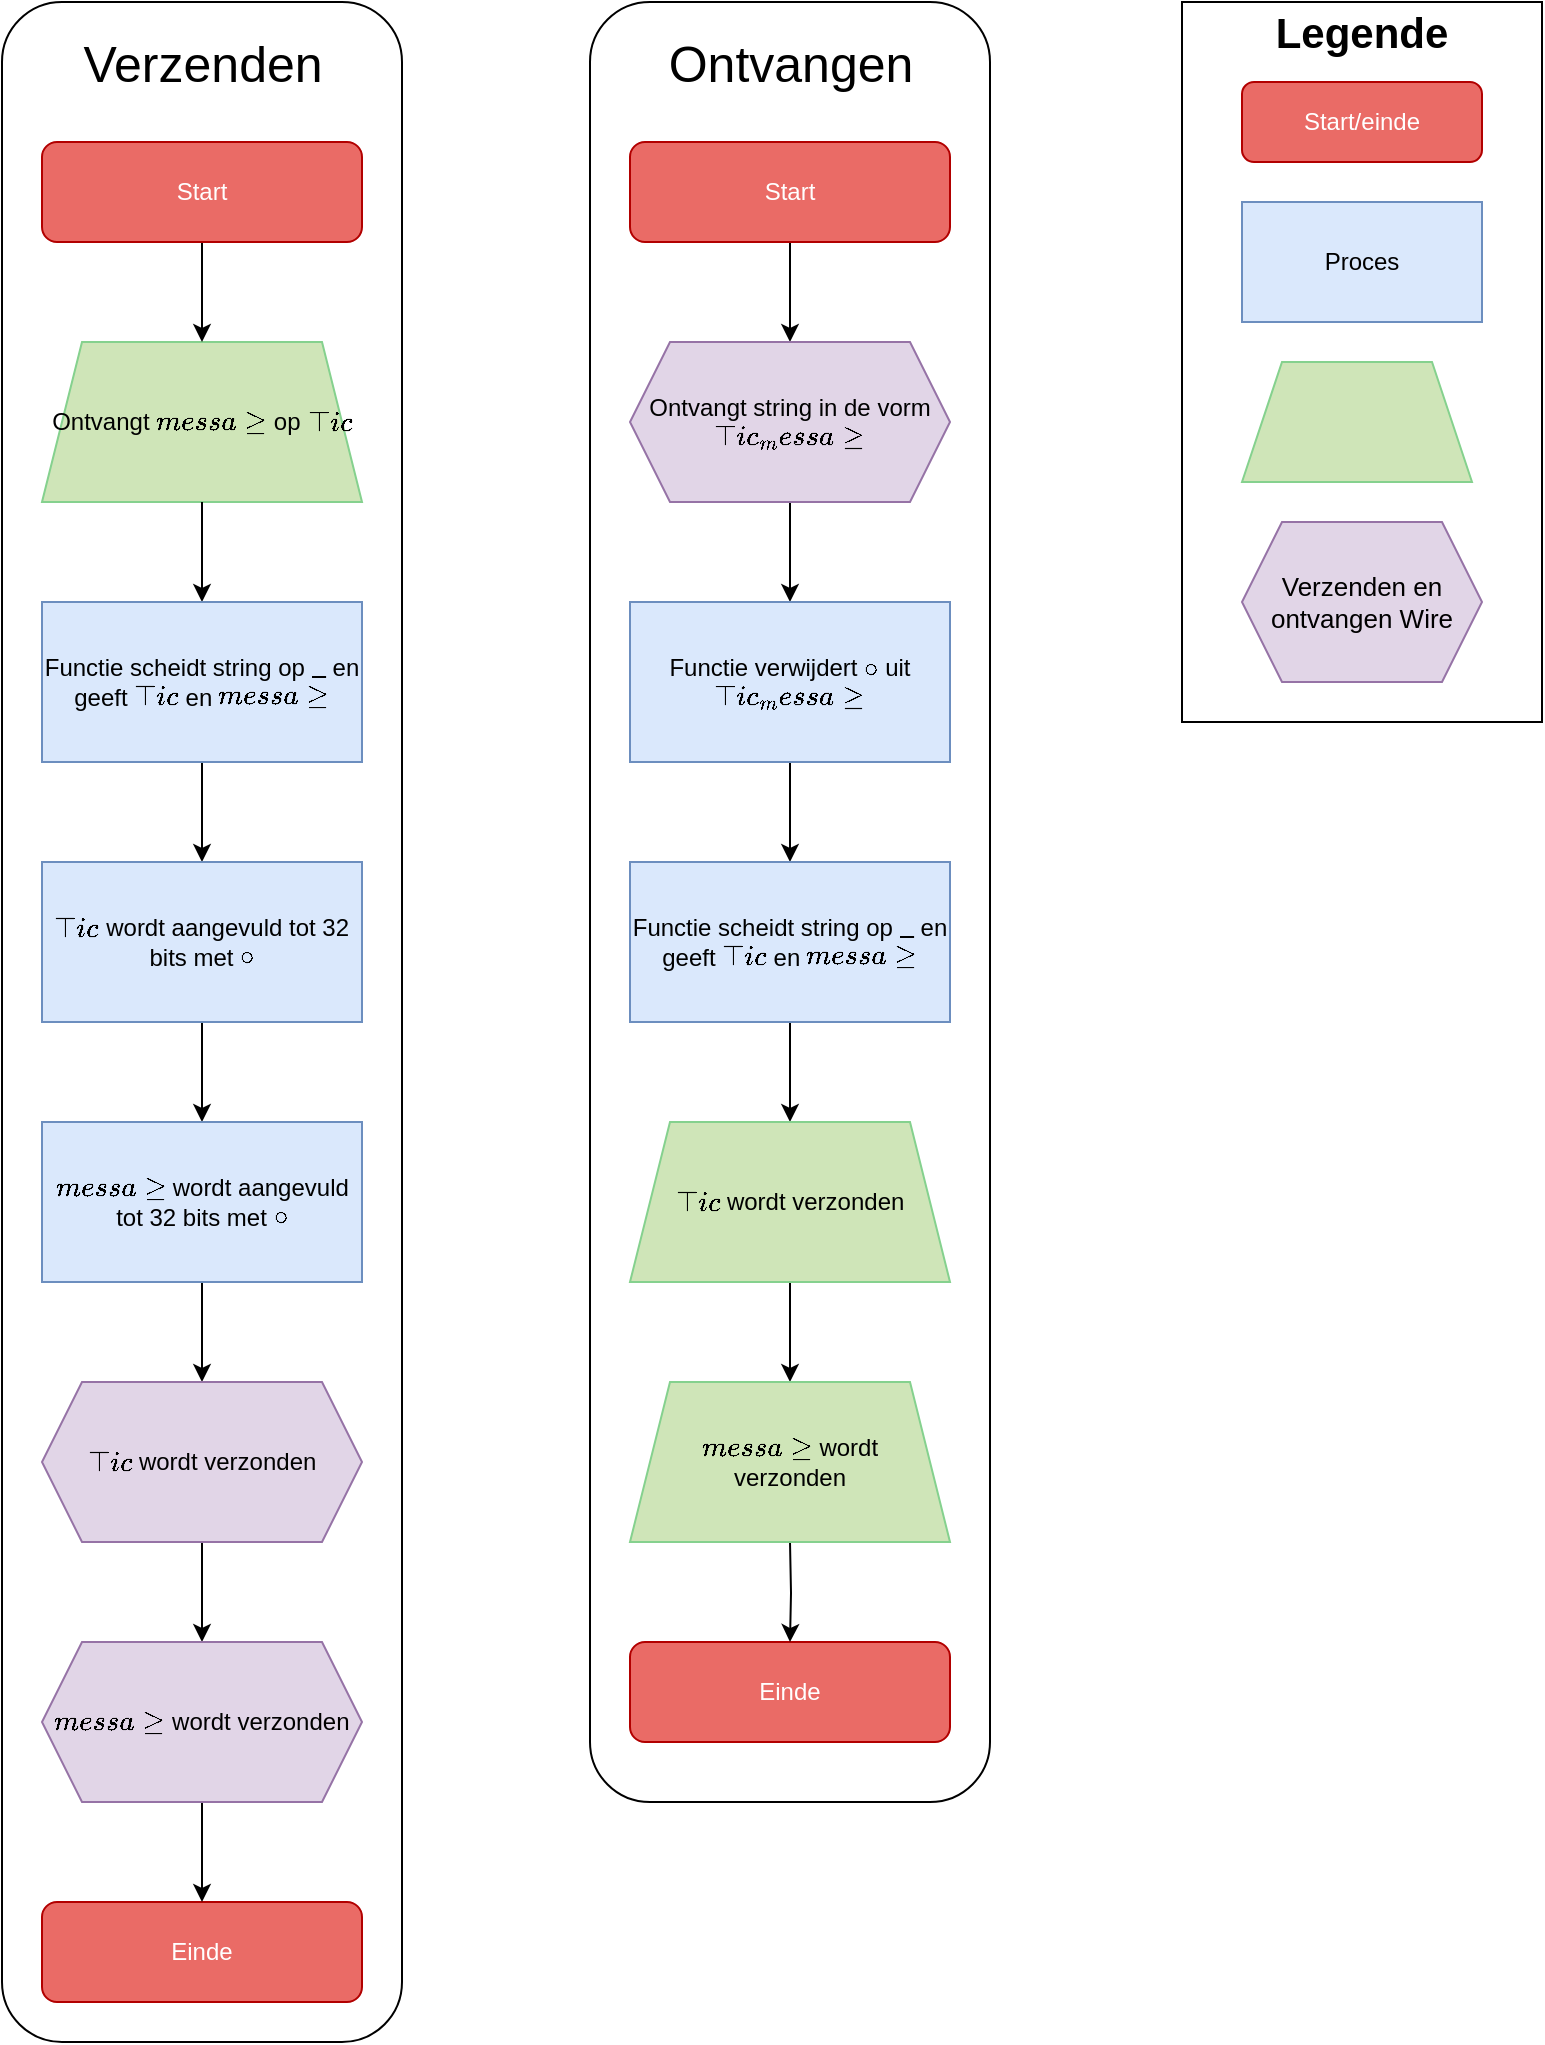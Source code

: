 <mxfile version="18.0.6" type="device"><diagram id="snxoj2B8UEFntWzTZE5-" name="Seite-1"><mxGraphModel dx="1422" dy="878" grid="1" gridSize="10" guides="1" tooltips="1" connect="1" arrows="1" fold="1" page="1" pageScale="1" pageWidth="827" pageHeight="1169" math="0" shadow="0"><root><mxCell id="0"/><mxCell id="1" parent="0"/><mxCell id="_L-dCxXGCyKOLoMa3hyE-2" value="" style="rounded=1;whiteSpace=wrap;html=1;fontSize=12;fillColor=none;" parent="1" vertex="1"><mxGeometry x="314" y="50" width="200" height="900" as="geometry"/></mxCell><mxCell id="_L-dCxXGCyKOLoMa3hyE-1" value="" style="rounded=1;whiteSpace=wrap;html=1;fontSize=12;fillColor=none;" parent="1" vertex="1"><mxGeometry x="20" y="50" width="200" height="1020" as="geometry"/></mxCell><mxCell id="cAWiV1h-lGJLT0tBJ4pY-3" value="&lt;span style=&quot;&quot;&gt;Ontvangt `message` op `topic`&lt;/span&gt;" style="shape=trapezoid;perimeter=trapezoidPerimeter;whiteSpace=wrap;html=1;fixedSize=1;labelBackgroundColor=none;strokeColor=#85D18E;fillColor=#CFE5B8;gradientColor=none;" parent="1" vertex="1"><mxGeometry x="40" y="220" width="160" height="80" as="geometry"/></mxCell><mxCell id="0-sNsFFpY7Nw_86AA_R7-1" value="" style="rounded=0;whiteSpace=wrap;html=1;fontSize=12;fillColor=none;" parent="1" vertex="1"><mxGeometry x="610" y="50" width="180" height="360" as="geometry"/></mxCell><mxCell id="0-sNsFFpY7Nw_86AA_R7-3" value="Start/einde" style="rounded=1;whiteSpace=wrap;html=1;fontSize=12;glass=0;strokeWidth=1;shadow=0;fillColor=#EA6B66;strokeColor=#B20000;fontColor=#ffffff;" parent="1" vertex="1"><mxGeometry x="640" y="90" width="120" height="40" as="geometry"/></mxCell><mxCell id="0-sNsFFpY7Nw_86AA_R7-4" value="&lt;div style=&quot;font-size: 21px;&quot;&gt;Legende&lt;/div&gt;" style="text;html=1;strokeColor=none;fillColor=none;align=center;verticalAlign=middle;whiteSpace=wrap;rounded=0;fontSize=21;fontStyle=1" parent="1" vertex="1"><mxGeometry x="645" y="50" width="110" height="30" as="geometry"/></mxCell><mxCell id="0-sNsFFpY7Nw_86AA_R7-5" value="&lt;div&gt;Proces&lt;/div&gt;" style="rounded=0;whiteSpace=wrap;html=1;fillColor=#dae8fc;strokeColor=#6c8ebf;" parent="1" vertex="1"><mxGeometry x="640" y="150" width="120" height="60" as="geometry"/></mxCell><mxCell id="0-sNsFFpY7Nw_86AA_R7-40" value="" style="edgeStyle=orthogonalEdgeStyle;rounded=0;orthogonalLoop=1;jettySize=auto;html=1;fontSize=12;" parent="1" source="0-sNsFFpY7Nw_86AA_R7-9" edge="1"><mxGeometry relative="1" as="geometry"><mxPoint x="120" y="220" as="targetPoint"/></mxGeometry></mxCell><mxCell id="0-sNsFFpY7Nw_86AA_R7-9" value="Start" style="rounded=1;whiteSpace=wrap;html=1;fontSize=12;glass=0;strokeWidth=1;shadow=0;fillColor=#EA6B66;strokeColor=#B20000;fontColor=#ffffff;" parent="1" vertex="1"><mxGeometry x="40" y="120" width="160" height="50" as="geometry"/></mxCell><mxCell id="0-sNsFFpY7Nw_86AA_R7-42" value="" style="edgeStyle=orthogonalEdgeStyle;rounded=0;orthogonalLoop=1;jettySize=auto;html=1;fontSize=12;" parent="1" edge="1"><mxGeometry relative="1" as="geometry"><mxPoint x="120" y="430" as="sourcePoint"/><mxPoint x="120" y="480" as="targetPoint"/></mxGeometry></mxCell><mxCell id="0-sNsFFpY7Nw_86AA_R7-38" value="" style="edgeStyle=orthogonalEdgeStyle;rounded=0;orthogonalLoop=1;jettySize=auto;html=1;fontSize=12;" parent="1" edge="1"><mxGeometry relative="1" as="geometry"><mxPoint x="120" y="350" as="targetPoint"/><mxPoint x="120" y="300.0" as="sourcePoint"/></mxGeometry></mxCell><mxCell id="0-sNsFFpY7Nw_86AA_R7-46" value="" style="edgeStyle=orthogonalEdgeStyle;rounded=0;orthogonalLoop=1;jettySize=auto;html=1;fontSize=12;" parent="1" source="0-sNsFFpY7Nw_86AA_R7-47" edge="1"><mxGeometry relative="1" as="geometry"><mxPoint x="414" y="220" as="targetPoint"/></mxGeometry></mxCell><mxCell id="0-sNsFFpY7Nw_86AA_R7-47" value="Start" style="rounded=1;whiteSpace=wrap;html=1;fontSize=12;glass=0;strokeWidth=1;shadow=0;fillColor=#EA6B66;strokeColor=#B20000;fontColor=#ffffff;" parent="1" vertex="1"><mxGeometry x="334" y="120" width="160" height="50" as="geometry"/></mxCell><mxCell id="0-sNsFFpY7Nw_86AA_R7-50" value="" style="edgeStyle=orthogonalEdgeStyle;rounded=0;orthogonalLoop=1;jettySize=auto;html=1;fontSize=12;" parent="1" edge="1"><mxGeometry relative="1" as="geometry"><mxPoint x="414" y="300" as="sourcePoint"/><mxPoint x="414" y="350" as="targetPoint"/></mxGeometry></mxCell><mxCell id="0-sNsFFpY7Nw_86AA_R7-57" value="Ontvangt string in de vorm `topic_message`" style="shape=hexagon;perimeter=hexagonPerimeter2;whiteSpace=wrap;html=1;fixedSize=1;fontSize=12;fillColor=#e1d5e7;strokeColor=#9673a6;" parent="1" vertex="1"><mxGeometry x="334" y="220" width="160" height="80" as="geometry"/></mxCell><mxCell id="0-sNsFFpY7Nw_86AA_R7-62" value="Verzenden" style="text;html=1;align=center;verticalAlign=middle;resizable=0;points=[];autosize=1;strokeColor=none;fillColor=none;fontSize=25;" parent="1" vertex="1"><mxGeometry x="50" y="60" width="140" height="40" as="geometry"/></mxCell><mxCell id="0-sNsFFpY7Nw_86AA_R7-63" value="Ontvangen" style="text;html=1;align=center;verticalAlign=middle;resizable=0;points=[];autosize=1;strokeColor=none;fillColor=none;fontSize=25;" parent="1" vertex="1"><mxGeometry x="344" y="60" width="140" height="40" as="geometry"/></mxCell><mxCell id="0-sNsFFpY7Nw_86AA_R7-66" value="Verzenden en&lt;br style=&quot;font-size: 12px;&quot;&gt;ontvangen MQTT" style="text;html=1;strokeColor=none;fillColor=none;align=center;verticalAlign=middle;whiteSpace=wrap;rounded=0;fontSize=12;" parent="1" vertex="1"><mxGeometry x="635" y="230" width="120" height="60" as="geometry"/></mxCell><mxCell id="0-sNsFFpY7Nw_86AA_R7-68" value="Verzenden en&lt;br&gt;ontvangen Wire" style="shape=hexagon;perimeter=hexagonPerimeter2;whiteSpace=wrap;html=1;fixedSize=1;fontSize=13;fillColor=#e1d5e7;strokeColor=#9673a6;" parent="1" vertex="1"><mxGeometry x="640" y="310" width="120" height="80" as="geometry"/></mxCell><mxCell id="0-sNsFFpY7Nw_86AA_R7-81" value="" style="edgeStyle=orthogonalEdgeStyle;rounded=0;orthogonalLoop=1;jettySize=auto;html=1;fontSize=12;" parent="1" source="0-sNsFFpY7Nw_86AA_R7-75" edge="1"><mxGeometry relative="1" as="geometry"><mxPoint x="120" y="610" as="targetPoint"/></mxGeometry></mxCell><mxCell id="0-sNsFFpY7Nw_86AA_R7-75" value="`topic` wordt aangevuld tot 32 bits met `@`" style="rounded=0;whiteSpace=wrap;html=1;fillColor=#dae8fc;strokeColor=#6c8ebf;" parent="1" vertex="1"><mxGeometry x="40" y="480" width="160" height="80" as="geometry"/></mxCell><mxCell id="0-sNsFFpY7Nw_86AA_R7-98" value="" style="edgeStyle=orthogonalEdgeStyle;rounded=0;orthogonalLoop=1;jettySize=auto;html=1;fontSize=12;" parent="1" source="0-sNsFFpY7Nw_86AA_R7-92" target="0-sNsFFpY7Nw_86AA_R7-95" edge="1"><mxGeometry relative="1" as="geometry"/></mxCell><mxCell id="0-sNsFFpY7Nw_86AA_R7-92" value="`message` wordt aangevuld tot 32 bits met `@`" style="rounded=0;whiteSpace=wrap;html=1;fillColor=#dae8fc;strokeColor=#6c8ebf;" parent="1" vertex="1"><mxGeometry x="40" y="610" width="160" height="80" as="geometry"/></mxCell><mxCell id="0-sNsFFpY7Nw_86AA_R7-93" value="Einde" style="rounded=1;whiteSpace=wrap;html=1;fontSize=12;glass=0;strokeWidth=1;shadow=0;fillColor=#EA6B66;strokeColor=#B20000;fontColor=#ffffff;" parent="1" vertex="1"><mxGeometry x="40" y="1000" width="160" height="50" as="geometry"/></mxCell><mxCell id="0-sNsFFpY7Nw_86AA_R7-94" value="" style="edgeStyle=orthogonalEdgeStyle;rounded=0;orthogonalLoop=1;jettySize=auto;html=1;fontSize=12;" parent="1" source="0-sNsFFpY7Nw_86AA_R7-95" target="0-sNsFFpY7Nw_86AA_R7-97" edge="1"><mxGeometry relative="1" as="geometry"/></mxCell><mxCell id="0-sNsFFpY7Nw_86AA_R7-95" value="`topic` wordt verzonden" style="shape=hexagon;perimeter=hexagonPerimeter2;whiteSpace=wrap;html=1;fixedSize=1;fontSize=12;fillColor=#e1d5e7;strokeColor=#9673a6;" parent="1" vertex="1"><mxGeometry x="40" y="740" width="160" height="80" as="geometry"/></mxCell><mxCell id="0-sNsFFpY7Nw_86AA_R7-96" value="" style="edgeStyle=orthogonalEdgeStyle;rounded=0;orthogonalLoop=1;jettySize=auto;html=1;fontSize=12;" parent="1" source="0-sNsFFpY7Nw_86AA_R7-97" target="0-sNsFFpY7Nw_86AA_R7-93" edge="1"><mxGeometry relative="1" as="geometry"/></mxCell><mxCell id="0-sNsFFpY7Nw_86AA_R7-97" value="`message` wordt verzonden" style="shape=hexagon;perimeter=hexagonPerimeter2;whiteSpace=wrap;html=1;fixedSize=1;fontSize=12;fillColor=#e1d5e7;strokeColor=#9673a6;" parent="1" vertex="1"><mxGeometry x="40" y="870" width="160" height="80" as="geometry"/></mxCell><mxCell id="0-sNsFFpY7Nw_86AA_R7-116" value="" style="edgeStyle=orthogonalEdgeStyle;rounded=0;orthogonalLoop=1;jettySize=auto;html=1;fontSize=12;" parent="1" source="0-sNsFFpY7Nw_86AA_R7-107" target="0-sNsFFpY7Nw_86AA_R7-109" edge="1"><mxGeometry relative="1" as="geometry"/></mxCell><mxCell id="0-sNsFFpY7Nw_86AA_R7-107" value="Functie verwijdert `@` uit `topic_message`" style="rounded=0;whiteSpace=wrap;html=1;fillColor=#dae8fc;strokeColor=#6c8ebf;" parent="1" vertex="1"><mxGeometry x="334" y="350" width="160" height="80" as="geometry"/></mxCell><mxCell id="0-sNsFFpY7Nw_86AA_R7-108" value="" style="edgeStyle=orthogonalEdgeStyle;rounded=0;orthogonalLoop=1;jettySize=auto;html=1;fontSize=12;" parent="1" source="0-sNsFFpY7Nw_86AA_R7-109" edge="1"><mxGeometry relative="1" as="geometry"><mxPoint x="414" y="610" as="targetPoint"/></mxGeometry></mxCell><mxCell id="0-sNsFFpY7Nw_86AA_R7-109" value="Functie scheidt string op `_` en geeft `topic` en `message`" style="rounded=0;whiteSpace=wrap;html=1;fillColor=#dae8fc;strokeColor=#6c8ebf;" parent="1" vertex="1"><mxGeometry x="334" y="480" width="160" height="80" as="geometry"/></mxCell><mxCell id="0-sNsFFpY7Nw_86AA_R7-110" value="Einde" style="rounded=1;whiteSpace=wrap;html=1;fontSize=12;glass=0;strokeWidth=1;shadow=0;fillColor=#EA6B66;strokeColor=#B20000;fontColor=#ffffff;" parent="1" vertex="1"><mxGeometry x="334" y="870" width="160" height="50" as="geometry"/></mxCell><mxCell id="0-sNsFFpY7Nw_86AA_R7-111" value="" style="edgeStyle=orthogonalEdgeStyle;rounded=0;orthogonalLoop=1;jettySize=auto;html=1;fontSize=12;" parent="1" edge="1"><mxGeometry relative="1" as="geometry"><mxPoint x="414" y="690" as="sourcePoint"/><mxPoint x="414" y="740" as="targetPoint"/></mxGeometry></mxCell><mxCell id="0-sNsFFpY7Nw_86AA_R7-112" value="" style="edgeStyle=orthogonalEdgeStyle;rounded=0;orthogonalLoop=1;jettySize=auto;html=1;fontSize=12;" parent="1" target="0-sNsFFpY7Nw_86AA_R7-110" edge="1"><mxGeometry relative="1" as="geometry"><mxPoint x="414" y="820" as="sourcePoint"/></mxGeometry></mxCell><mxCell id="0-sNsFFpY7Nw_86AA_R7-117" value="Functie scheidt string op `_` en geeft `topic` en `message`" style="rounded=0;whiteSpace=wrap;html=1;fillColor=#dae8fc;strokeColor=#6c8ebf;" parent="1" vertex="1"><mxGeometry x="40" y="350" width="160" height="80" as="geometry"/></mxCell><mxCell id="cAWiV1h-lGJLT0tBJ4pY-1" value="" style="shape=trapezoid;perimeter=trapezoidPerimeter;whiteSpace=wrap;html=1;fixedSize=1;labelBackgroundColor=#00FF00;strokeColor=#85D18E;fillColor=#CFE5B8;gradientColor=none;" parent="1" vertex="1"><mxGeometry x="640" y="230" width="115" height="60" as="geometry"/></mxCell><mxCell id="cAWiV1h-lGJLT0tBJ4pY-5" value="`topic` wordt verzonden" style="shape=trapezoid;perimeter=trapezoidPerimeter;whiteSpace=wrap;html=1;fixedSize=1;labelBackgroundColor=none;strokeColor=#85D18E;fillColor=#CFE5B8;gradientColor=none;" parent="1" vertex="1"><mxGeometry x="334" y="610" width="160" height="80" as="geometry"/></mxCell><mxCell id="cAWiV1h-lGJLT0tBJ4pY-6" value="`message` wordt&lt;br&gt;verzonden" style="shape=trapezoid;perimeter=trapezoidPerimeter;whiteSpace=wrap;html=1;fixedSize=1;labelBackgroundColor=none;strokeColor=#85D18E;fillColor=#CFE5B8;gradientColor=none;" parent="1" vertex="1"><mxGeometry x="334" y="740" width="160" height="80" as="geometry"/></mxCell></root></mxGraphModel></diagram></mxfile>